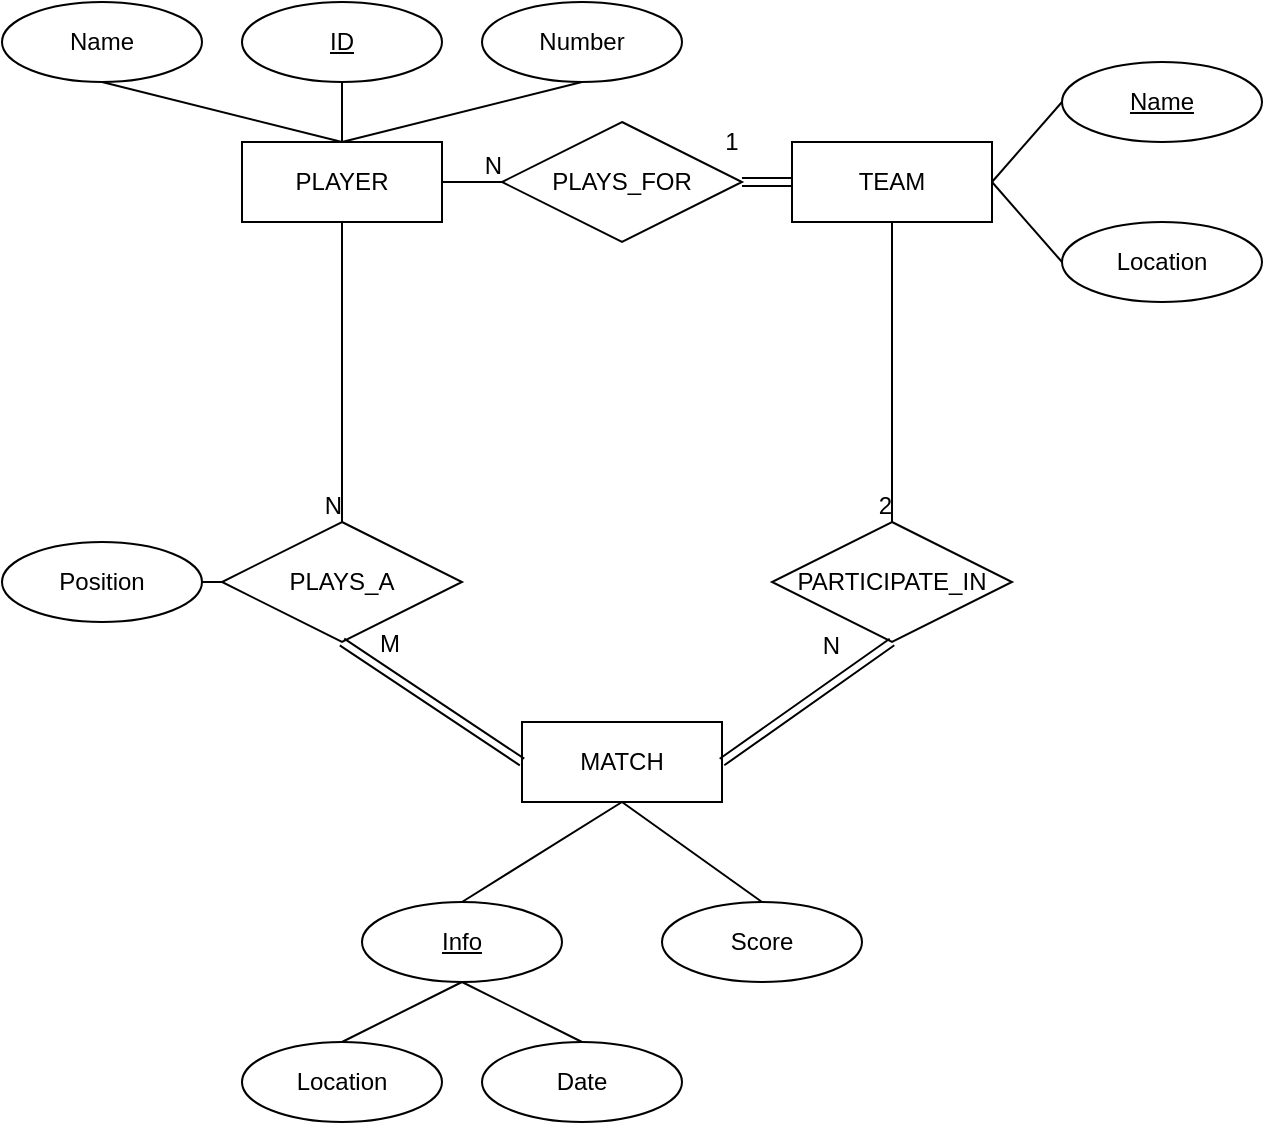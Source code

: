 <mxfile version="14.3.1" type="github" pages="2">
  <diagram id="WdS2INs172YmWACp49tR" name="Page-1">
    <mxGraphModel dx="535" dy="643" grid="1" gridSize="10" guides="1" tooltips="1" connect="1" arrows="1" fold="1" page="1" pageScale="1" pageWidth="850" pageHeight="1100" math="0" shadow="0">
      <root>
        <mxCell id="0" />
        <mxCell id="1" parent="0" />
        <mxCell id="Nc5LoaFdTFSpQLTesKFb-1" value="TEAM" style="whiteSpace=wrap;html=1;align=center;" parent="1" vertex="1">
          <mxGeometry x="1275" y="100" width="100" height="40" as="geometry" />
        </mxCell>
        <mxCell id="Nc5LoaFdTFSpQLTesKFb-2" value="PLAYER" style="whiteSpace=wrap;html=1;align=center;" parent="1" vertex="1">
          <mxGeometry x="1000" y="100" width="100" height="40" as="geometry" />
        </mxCell>
        <mxCell id="Nc5LoaFdTFSpQLTesKFb-3" value="MATCH" style="whiteSpace=wrap;html=1;align=center;" parent="1" vertex="1">
          <mxGeometry x="1140" y="390" width="100" height="40" as="geometry" />
        </mxCell>
        <mxCell id="Nc5LoaFdTFSpQLTesKFb-4" value="PLAYS_FOR" style="shape=rhombus;perimeter=rhombusPerimeter;whiteSpace=wrap;html=1;align=center;" parent="1" vertex="1">
          <mxGeometry x="1130" y="90" width="120" height="60" as="geometry" />
        </mxCell>
        <mxCell id="Nc5LoaFdTFSpQLTesKFb-5" value="PARTICIPATE_IN" style="shape=rhombus;perimeter=rhombusPerimeter;whiteSpace=wrap;html=1;align=center;" parent="1" vertex="1">
          <mxGeometry x="1265" y="290" width="120" height="60" as="geometry" />
        </mxCell>
        <mxCell id="Nc5LoaFdTFSpQLTesKFb-6" value="PLAYS_A" style="shape=rhombus;perimeter=rhombusPerimeter;whiteSpace=wrap;html=1;align=center;" parent="1" vertex="1">
          <mxGeometry x="990" y="290" width="120" height="60" as="geometry" />
        </mxCell>
        <mxCell id="Nc5LoaFdTFSpQLTesKFb-7" value="Name" style="ellipse;whiteSpace=wrap;html=1;align=center;" parent="1" vertex="1">
          <mxGeometry x="880" y="30" width="100" height="40" as="geometry" />
        </mxCell>
        <mxCell id="Nc5LoaFdTFSpQLTesKFb-8" value="&lt;u&gt;Name&lt;/u&gt;" style="ellipse;whiteSpace=wrap;html=1;align=center;" parent="1" vertex="1">
          <mxGeometry x="1410" y="60" width="100" height="40" as="geometry" />
        </mxCell>
        <mxCell id="Nc5LoaFdTFSpQLTesKFb-9" value="Number" style="ellipse;whiteSpace=wrap;html=1;align=center;" parent="1" vertex="1">
          <mxGeometry x="1120" y="30" width="100" height="40" as="geometry" />
        </mxCell>
        <mxCell id="Nc5LoaFdTFSpQLTesKFb-10" value="&lt;u&gt;ID&lt;/u&gt;" style="ellipse;whiteSpace=wrap;html=1;align=center;" parent="1" vertex="1">
          <mxGeometry x="1000" y="30" width="100" height="40" as="geometry" />
        </mxCell>
        <mxCell id="Nc5LoaFdTFSpQLTesKFb-11" value="Score" style="ellipse;whiteSpace=wrap;html=1;align=center;" parent="1" vertex="1">
          <mxGeometry x="1210" y="480" width="100" height="40" as="geometry" />
        </mxCell>
        <mxCell id="Nc5LoaFdTFSpQLTesKFb-12" value="&lt;u&gt;Info&lt;/u&gt;" style="ellipse;whiteSpace=wrap;html=1;align=center;" parent="1" vertex="1">
          <mxGeometry x="1060" y="480" width="100" height="40" as="geometry" />
        </mxCell>
        <mxCell id="Nc5LoaFdTFSpQLTesKFb-13" value="Position" style="ellipse;whiteSpace=wrap;html=1;align=center;" parent="1" vertex="1">
          <mxGeometry x="880" y="300" width="100" height="40" as="geometry" />
        </mxCell>
        <mxCell id="Nc5LoaFdTFSpQLTesKFb-39" value="" style="endArrow=none;html=1;rounded=0;entryX=0;entryY=0.5;entryDx=0;entryDy=0;exitX=1;exitY=0.5;exitDx=0;exitDy=0;" parent="1" source="Nc5LoaFdTFSpQLTesKFb-2" target="Nc5LoaFdTFSpQLTesKFb-4" edge="1">
          <mxGeometry relative="1" as="geometry">
            <mxPoint x="1020" y="270" as="sourcePoint" />
            <mxPoint x="1120" y="150" as="targetPoint" />
          </mxGeometry>
        </mxCell>
        <mxCell id="Nc5LoaFdTFSpQLTesKFb-40" value="N" style="resizable=0;html=1;align=right;verticalAlign=bottom;" parent="Nc5LoaFdTFSpQLTesKFb-39" connectable="0" vertex="1">
          <mxGeometry x="1" relative="1" as="geometry" />
        </mxCell>
        <mxCell id="Nc5LoaFdTFSpQLTesKFb-44" value="" style="endArrow=none;html=1;rounded=0;entryX=0;entryY=0.5;entryDx=0;entryDy=0;exitX=1;exitY=0.5;exitDx=0;exitDy=0;" parent="1" source="Nc5LoaFdTFSpQLTesKFb-1" target="Nc5LoaFdTFSpQLTesKFb-8" edge="1">
          <mxGeometry relative="1" as="geometry">
            <mxPoint x="1020" y="270" as="sourcePoint" />
            <mxPoint x="1180" y="270" as="targetPoint" />
          </mxGeometry>
        </mxCell>
        <mxCell id="Nc5LoaFdTFSpQLTesKFb-45" value="" style="endArrow=none;html=1;rounded=0;exitX=0.5;exitY=1;exitDx=0;exitDy=0;entryX=0.5;entryY=0;entryDx=0;entryDy=0;" parent="1" source="Nc5LoaFdTFSpQLTesKFb-9" target="Nc5LoaFdTFSpQLTesKFb-2" edge="1">
          <mxGeometry relative="1" as="geometry">
            <mxPoint x="1020" y="270" as="sourcePoint" />
            <mxPoint x="1180" y="270" as="targetPoint" />
          </mxGeometry>
        </mxCell>
        <mxCell id="Nc5LoaFdTFSpQLTesKFb-46" value="" style="endArrow=none;html=1;rounded=0;exitX=0.5;exitY=1;exitDx=0;exitDy=0;entryX=0.5;entryY=0;entryDx=0;entryDy=0;" parent="1" source="Nc5LoaFdTFSpQLTesKFb-10" target="Nc5LoaFdTFSpQLTesKFb-2" edge="1">
          <mxGeometry relative="1" as="geometry">
            <mxPoint x="1020" y="270" as="sourcePoint" />
            <mxPoint x="1180" y="270" as="targetPoint" />
          </mxGeometry>
        </mxCell>
        <mxCell id="Nc5LoaFdTFSpQLTesKFb-47" value="" style="endArrow=none;html=1;rounded=0;exitX=0.5;exitY=0;exitDx=0;exitDy=0;entryX=0.5;entryY=1;entryDx=0;entryDy=0;" parent="1" source="Nc5LoaFdTFSpQLTesKFb-2" target="Nc5LoaFdTFSpQLTesKFb-7" edge="1">
          <mxGeometry relative="1" as="geometry">
            <mxPoint x="1020" y="270" as="sourcePoint" />
            <mxPoint x="1180" y="270" as="targetPoint" />
          </mxGeometry>
        </mxCell>
        <mxCell id="Nc5LoaFdTFSpQLTesKFb-50" value="" style="endArrow=none;html=1;rounded=0;exitX=0.5;exitY=1;exitDx=0;exitDy=0;entryX=0.5;entryY=0;entryDx=0;entryDy=0;" parent="1" source="Nc5LoaFdTFSpQLTesKFb-2" target="Nc5LoaFdTFSpQLTesKFb-6" edge="1">
          <mxGeometry relative="1" as="geometry">
            <mxPoint x="1020" y="270" as="sourcePoint" />
            <mxPoint x="1010" y="260" as="targetPoint" />
          </mxGeometry>
        </mxCell>
        <mxCell id="Nc5LoaFdTFSpQLTesKFb-51" value="N" style="resizable=0;html=1;align=right;verticalAlign=bottom;" parent="Nc5LoaFdTFSpQLTesKFb-50" connectable="0" vertex="1">
          <mxGeometry x="1" relative="1" as="geometry" />
        </mxCell>
        <mxCell id="Nc5LoaFdTFSpQLTesKFb-58" value="" style="endArrow=none;html=1;rounded=0;exitX=0.5;exitY=0;exitDx=0;exitDy=0;entryX=0.5;entryY=1;entryDx=0;entryDy=0;" parent="1" source="Nc5LoaFdTFSpQLTesKFb-11" target="Nc5LoaFdTFSpQLTesKFb-3" edge="1">
          <mxGeometry relative="1" as="geometry">
            <mxPoint x="1010" y="370" as="sourcePoint" />
            <mxPoint x="1170" y="370" as="targetPoint" />
          </mxGeometry>
        </mxCell>
        <mxCell id="Nc5LoaFdTFSpQLTesKFb-59" value="" style="endArrow=none;html=1;rounded=0;entryX=0.5;entryY=0;entryDx=0;entryDy=0;exitX=0.5;exitY=1;exitDx=0;exitDy=0;" parent="1" source="Nc5LoaFdTFSpQLTesKFb-3" target="Nc5LoaFdTFSpQLTesKFb-12" edge="1">
          <mxGeometry relative="1" as="geometry">
            <mxPoint x="1010" y="370" as="sourcePoint" />
            <mxPoint x="1170" y="370" as="targetPoint" />
          </mxGeometry>
        </mxCell>
        <mxCell id="Nc5LoaFdTFSpQLTesKFb-60" value="" style="endArrow=none;html=1;rounded=0;entryX=0.5;entryY=0;entryDx=0;entryDy=0;exitX=0.5;exitY=1;exitDx=0;exitDy=0;" parent="1" source="Nc5LoaFdTFSpQLTesKFb-1" target="Nc5LoaFdTFSpQLTesKFb-5" edge="1">
          <mxGeometry relative="1" as="geometry">
            <mxPoint x="1020" y="270" as="sourcePoint" />
            <mxPoint x="1180" y="270" as="targetPoint" />
          </mxGeometry>
        </mxCell>
        <mxCell id="Nc5LoaFdTFSpQLTesKFb-61" value="2" style="resizable=0;html=1;align=right;verticalAlign=bottom;" parent="Nc5LoaFdTFSpQLTesKFb-60" connectable="0" vertex="1">
          <mxGeometry x="1" relative="1" as="geometry" />
        </mxCell>
        <mxCell id="Nc5LoaFdTFSpQLTesKFb-63" value="" style="endArrow=none;html=1;rounded=0;exitX=0;exitY=0.5;exitDx=0;exitDy=0;entryX=1;entryY=0.5;entryDx=0;entryDy=0;" parent="1" source="Nc5LoaFdTFSpQLTesKFb-6" target="Nc5LoaFdTFSpQLTesKFb-13" edge="1">
          <mxGeometry relative="1" as="geometry">
            <mxPoint x="1020" y="270" as="sourcePoint" />
            <mxPoint x="1180" y="270" as="targetPoint" />
          </mxGeometry>
        </mxCell>
        <mxCell id="Nc5LoaFdTFSpQLTesKFb-65" value="Location" style="ellipse;whiteSpace=wrap;html=1;align=center;" parent="1" vertex="1">
          <mxGeometry x="1410" y="140" width="100" height="40" as="geometry" />
        </mxCell>
        <mxCell id="Nc5LoaFdTFSpQLTesKFb-66" value="" style="endArrow=none;html=1;rounded=0;entryX=1;entryY=0.5;entryDx=0;entryDy=0;exitX=0;exitY=0.5;exitDx=0;exitDy=0;" parent="1" source="Nc5LoaFdTFSpQLTesKFb-65" target="Nc5LoaFdTFSpQLTesKFb-1" edge="1">
          <mxGeometry relative="1" as="geometry">
            <mxPoint x="1060" y="270" as="sourcePoint" />
            <mxPoint x="1220" y="270" as="targetPoint" />
          </mxGeometry>
        </mxCell>
        <mxCell id="Nc5LoaFdTFSpQLTesKFb-71" value="Location" style="ellipse;whiteSpace=wrap;html=1;align=center;" parent="1" vertex="1">
          <mxGeometry x="1000" y="550" width="100" height="40" as="geometry" />
        </mxCell>
        <mxCell id="Nc5LoaFdTFSpQLTesKFb-72" value="Date" style="ellipse;whiteSpace=wrap;html=1;align=center;" parent="1" vertex="1">
          <mxGeometry x="1120" y="550" width="100" height="40" as="geometry" />
        </mxCell>
        <mxCell id="Nc5LoaFdTFSpQLTesKFb-73" value="" style="endArrow=none;html=1;rounded=0;entryX=0.5;entryY=1;entryDx=0;entryDy=0;exitX=0.5;exitY=0;exitDx=0;exitDy=0;" parent="1" source="Nc5LoaFdTFSpQLTesKFb-72" target="Nc5LoaFdTFSpQLTesKFb-12" edge="1">
          <mxGeometry relative="1" as="geometry">
            <mxPoint x="1050" y="370" as="sourcePoint" />
            <mxPoint x="1210" y="370" as="targetPoint" />
          </mxGeometry>
        </mxCell>
        <mxCell id="Nc5LoaFdTFSpQLTesKFb-74" value="" style="endArrow=none;html=1;rounded=0;entryX=0.5;entryY=1;entryDx=0;entryDy=0;exitX=0.5;exitY=0;exitDx=0;exitDy=0;" parent="1" source="Nc5LoaFdTFSpQLTesKFb-71" target="Nc5LoaFdTFSpQLTesKFb-12" edge="1">
          <mxGeometry relative="1" as="geometry">
            <mxPoint x="1050" y="370" as="sourcePoint" />
            <mxPoint x="1210" y="370" as="targetPoint" />
          </mxGeometry>
        </mxCell>
        <mxCell id="Nc5LoaFdTFSpQLTesKFb-75" value="" style="shape=link;html=1;rounded=0;entryX=0;entryY=0.5;entryDx=0;entryDy=0;exitX=1;exitY=0.5;exitDx=0;exitDy=0;" parent="1" source="Nc5LoaFdTFSpQLTesKFb-4" target="Nc5LoaFdTFSpQLTesKFb-1" edge="1">
          <mxGeometry relative="1" as="geometry">
            <mxPoint x="1060" y="270" as="sourcePoint" />
            <mxPoint x="1220" y="270" as="targetPoint" />
          </mxGeometry>
        </mxCell>
        <mxCell id="Nc5LoaFdTFSpQLTesKFb-77" value="" style="shape=link;html=1;rounded=0;entryX=0.5;entryY=1;entryDx=0;entryDy=0;exitX=1;exitY=0.5;exitDx=0;exitDy=0;" parent="1" source="Nc5LoaFdTFSpQLTesKFb-3" target="Nc5LoaFdTFSpQLTesKFb-5" edge="1">
          <mxGeometry relative="1" as="geometry">
            <mxPoint x="1060" y="270" as="sourcePoint" />
            <mxPoint x="1220" y="270" as="targetPoint" />
          </mxGeometry>
        </mxCell>
        <mxCell id="Nc5LoaFdTFSpQLTesKFb-78" value="N" style="resizable=0;html=1;align=right;verticalAlign=bottom;" parent="Nc5LoaFdTFSpQLTesKFb-77" connectable="0" vertex="1">
          <mxGeometry x="1" relative="1" as="geometry">
            <mxPoint x="-25" y="10" as="offset" />
          </mxGeometry>
        </mxCell>
        <mxCell id="Nc5LoaFdTFSpQLTesKFb-79" value="" style="shape=link;html=1;rounded=0;exitX=0;exitY=0.5;exitDx=0;exitDy=0;entryX=0.5;entryY=1;entryDx=0;entryDy=0;" parent="1" source="Nc5LoaFdTFSpQLTesKFb-3" target="Nc5LoaFdTFSpQLTesKFb-6" edge="1">
          <mxGeometry relative="1" as="geometry">
            <mxPoint x="1060" y="270" as="sourcePoint" />
            <mxPoint x="1220" y="270" as="targetPoint" />
          </mxGeometry>
        </mxCell>
        <mxCell id="Nc5LoaFdTFSpQLTesKFb-80" value="M" style="resizable=0;html=1;align=right;verticalAlign=bottom;" parent="Nc5LoaFdTFSpQLTesKFb-79" connectable="0" vertex="1">
          <mxGeometry x="1" relative="1" as="geometry">
            <mxPoint x="29.77" y="9.8" as="offset" />
          </mxGeometry>
        </mxCell>
        <mxCell id="Gm6kIwPj3ChBM669WSrq-1" value="1" style="text;html=1;strokeColor=none;fillColor=none;align=center;verticalAlign=middle;whiteSpace=wrap;rounded=0;" vertex="1" parent="1">
          <mxGeometry x="1225" y="90" width="40" height="20" as="geometry" />
        </mxCell>
      </root>
    </mxGraphModel>
  </diagram>
  <diagram id="qkFkuVMnlX44rcDX6kiP" name="Page-2">
    <mxGraphModel dx="2604" dy="908" grid="1" gridSize="10" guides="1" tooltips="1" connect="1" arrows="1" fold="1" page="1" pageScale="1" pageWidth="850" pageHeight="1100" math="0" shadow="0">
      <root>
        <mxCell id="3qWHDsS7-IgNN26-2Q24-0" />
        <mxCell id="3qWHDsS7-IgNN26-2Q24-1" parent="3qWHDsS7-IgNN26-2Q24-0" />
        <mxCell id="3qWHDsS7-IgNN26-2Q24-2" value="AUTHOR" style="whiteSpace=wrap;html=1;align=center;" vertex="1" parent="3qWHDsS7-IgNN26-2Q24-1">
          <mxGeometry x="180" y="110" width="100" height="40" as="geometry" />
        </mxCell>
        <mxCell id="3qWHDsS7-IgNN26-2Q24-3" value="PAPER" style="whiteSpace=wrap;html=1;align=center;" vertex="1" parent="3qWHDsS7-IgNN26-2Q24-1">
          <mxGeometry x="180" y="430" width="100" height="40" as="geometry" />
        </mxCell>
        <mxCell id="3qWHDsS7-IgNN26-2Q24-4" value="REVIEWR" style="whiteSpace=wrap;html=1;align=center;" vertex="1" parent="3qWHDsS7-IgNN26-2Q24-1">
          <mxGeometry x="480" y="110" width="100" height="40" as="geometry" />
        </mxCell>
        <mxCell id="3qWHDsS7-IgNN26-2Q24-10" value="&lt;u&gt;Email_id&lt;/u&gt;" style="ellipse;whiteSpace=wrap;html=1;align=center;" vertex="1" parent="3qWHDsS7-IgNN26-2Q24-1">
          <mxGeometry x="50" y="80" width="100" height="40" as="geometry" />
        </mxCell>
        <mxCell id="3qWHDsS7-IgNN26-2Q24-11" value="Name" style="ellipse;whiteSpace=wrap;html=1;align=center;" vertex="1" parent="3qWHDsS7-IgNN26-2Q24-1">
          <mxGeometry x="50" y="130" width="100" height="40" as="geometry" />
        </mxCell>
        <mxCell id="3qWHDsS7-IgNN26-2Q24-12" value="Last_name" style="ellipse;whiteSpace=wrap;html=1;align=center;" vertex="1" parent="3qWHDsS7-IgNN26-2Q24-1">
          <mxGeometry x="-70" y="170" width="100" height="40" as="geometry" />
        </mxCell>
        <mxCell id="3qWHDsS7-IgNN26-2Q24-13" value="&lt;u&gt;Paper_key&lt;/u&gt;" style="ellipse;whiteSpace=wrap;html=1;align=center;" vertex="1" parent="3qWHDsS7-IgNN26-2Q24-1">
          <mxGeometry x="110" y="500" width="100" height="40" as="geometry" />
        </mxCell>
        <mxCell id="3qWHDsS7-IgNN26-2Q24-14" value="First_name" style="ellipse;whiteSpace=wrap;html=1;align=center;" vertex="1" parent="3qWHDsS7-IgNN26-2Q24-1">
          <mxGeometry x="-70" y="90" width="100" height="40" as="geometry" />
        </mxCell>
        <mxCell id="3qWHDsS7-IgNN26-2Q24-16" value="" style="endArrow=none;html=1;rounded=0;exitX=0;exitY=0.5;exitDx=0;exitDy=0;entryX=1;entryY=0.5;entryDx=0;entryDy=0;" edge="1" parent="3qWHDsS7-IgNN26-2Q24-1" source="3qWHDsS7-IgNN26-2Q24-2" target="3qWHDsS7-IgNN26-2Q24-10">
          <mxGeometry relative="1" as="geometry">
            <mxPoint x="520" y="390" as="sourcePoint" />
            <mxPoint x="680" y="390" as="targetPoint" />
          </mxGeometry>
        </mxCell>
        <mxCell id="3qWHDsS7-IgNN26-2Q24-18" value="" style="endArrow=none;html=1;rounded=0;exitX=1;exitY=0.5;exitDx=0;exitDy=0;entryX=0;entryY=0.5;entryDx=0;entryDy=0;" edge="1" parent="3qWHDsS7-IgNN26-2Q24-1" source="3qWHDsS7-IgNN26-2Q24-11" target="3qWHDsS7-IgNN26-2Q24-2">
          <mxGeometry relative="1" as="geometry">
            <mxPoint x="520" y="390" as="sourcePoint" />
            <mxPoint x="680" y="390" as="targetPoint" />
          </mxGeometry>
        </mxCell>
        <mxCell id="3qWHDsS7-IgNN26-2Q24-19" value="" style="endArrow=none;html=1;rounded=0;exitX=0;exitY=0.5;exitDx=0;exitDy=0;entryX=1;entryY=0.5;entryDx=0;entryDy=0;" edge="1" parent="3qWHDsS7-IgNN26-2Q24-1" source="3qWHDsS7-IgNN26-2Q24-11" target="3qWHDsS7-IgNN26-2Q24-12">
          <mxGeometry relative="1" as="geometry">
            <mxPoint x="520" y="360" as="sourcePoint" />
            <mxPoint x="680" y="360" as="targetPoint" />
          </mxGeometry>
        </mxCell>
        <mxCell id="3qWHDsS7-IgNN26-2Q24-20" value="" style="endArrow=none;html=1;rounded=0;exitX=0;exitY=0.5;exitDx=0;exitDy=0;entryX=1;entryY=0.5;entryDx=0;entryDy=0;" edge="1" parent="3qWHDsS7-IgNN26-2Q24-1" source="3qWHDsS7-IgNN26-2Q24-11" target="3qWHDsS7-IgNN26-2Q24-14">
          <mxGeometry relative="1" as="geometry">
            <mxPoint x="520" y="360" as="sourcePoint" />
            <mxPoint x="680" y="360" as="targetPoint" />
          </mxGeometry>
        </mxCell>
        <mxCell id="3qWHDsS7-IgNN26-2Q24-23" value="Title" style="ellipse;whiteSpace=wrap;html=1;align=center;" vertex="1" parent="3qWHDsS7-IgNN26-2Q24-1">
          <mxGeometry x="250" y="500" width="100" height="40" as="geometry" />
        </mxCell>
        <mxCell id="3qWHDsS7-IgNN26-2Q24-25" value="" style="endArrow=none;html=1;rounded=0;exitX=0;exitY=0.5;exitDx=0;exitDy=0;" edge="1" parent="3qWHDsS7-IgNN26-2Q24-1" source="3qWHDsS7-IgNN26-2Q24-23">
          <mxGeometry relative="1" as="geometry">
            <mxPoint x="520" y="570" as="sourcePoint" />
            <mxPoint x="230" y="520" as="targetPoint" />
          </mxGeometry>
        </mxCell>
        <mxCell id="3qWHDsS7-IgNN26-2Q24-26" value="" style="endArrow=none;html=1;rounded=0;entryX=1;entryY=0.5;entryDx=0;entryDy=0;" edge="1" parent="3qWHDsS7-IgNN26-2Q24-1" target="3qWHDsS7-IgNN26-2Q24-13">
          <mxGeometry relative="1" as="geometry">
            <mxPoint x="230" y="520" as="sourcePoint" />
            <mxPoint x="680" y="570" as="targetPoint" />
          </mxGeometry>
        </mxCell>
        <mxCell id="3qWHDsS7-IgNN26-2Q24-27" value="" style="endArrow=none;html=1;rounded=0;exitX=0.5;exitY=1;exitDx=0;exitDy=0;entryX=0;entryY=0.5;entryDx=0;entryDy=0;" edge="1" parent="3qWHDsS7-IgNN26-2Q24-1" source="3qWHDsS7-IgNN26-2Q24-3" target="3qWHDsS7-IgNN26-2Q24-28">
          <mxGeometry relative="1" as="geometry">
            <mxPoint x="520" y="570" as="sourcePoint" />
            <mxPoint x="230" y="630" as="targetPoint" />
            <Array as="points">
              <mxPoint x="230" y="540" />
              <mxPoint x="230" y="610" />
            </Array>
          </mxGeometry>
        </mxCell>
        <mxCell id="3qWHDsS7-IgNN26-2Q24-28" value="Efile_name" style="ellipse;whiteSpace=wrap;html=1;align=center;" vertex="1" parent="3qWHDsS7-IgNN26-2Q24-1">
          <mxGeometry x="250" y="590" width="100" height="40" as="geometry" />
        </mxCell>
        <mxCell id="3qWHDsS7-IgNN26-2Q24-29" value="Abstract" style="ellipse;whiteSpace=wrap;html=1;align=center;" vertex="1" parent="3qWHDsS7-IgNN26-2Q24-1">
          <mxGeometry x="110" y="590" width="100" height="40" as="geometry" />
        </mxCell>
        <mxCell id="3qWHDsS7-IgNN26-2Q24-31" value="" style="endArrow=none;html=1;rounded=0;exitX=0.5;exitY=1;exitDx=0;exitDy=0;entryX=0.5;entryY=0;entryDx=0;entryDy=0;" edge="1" parent="3qWHDsS7-IgNN26-2Q24-1" source="3qWHDsS7-IgNN26-2Q24-35" target="3qWHDsS7-IgNN26-2Q24-3">
          <mxGeometry relative="1" as="geometry">
            <mxPoint x="590" y="390" as="sourcePoint" />
            <mxPoint x="750" y="390" as="targetPoint" />
          </mxGeometry>
        </mxCell>
        <mxCell id="3qWHDsS7-IgNN26-2Q24-32" value="" style="endArrow=none;html=1;rounded=0;exitX=0.5;exitY=1;exitDx=0;exitDy=0;entryX=0.5;entryY=0;entryDx=0;entryDy=0;" edge="1" parent="3qWHDsS7-IgNN26-2Q24-1" source="3qWHDsS7-IgNN26-2Q24-2" target="3qWHDsS7-IgNN26-2Q24-35">
          <mxGeometry relative="1" as="geometry">
            <mxPoint x="590" y="390" as="sourcePoint" />
            <mxPoint x="750" y="390" as="targetPoint" />
          </mxGeometry>
        </mxCell>
        <mxCell id="3qWHDsS7-IgNN26-2Q24-33" value="" style="endArrow=none;html=1;rounded=0;entryX=1;entryY=0.5;entryDx=0;entryDy=0;" edge="1" parent="3qWHDsS7-IgNN26-2Q24-1" target="3qWHDsS7-IgNN26-2Q24-29">
          <mxGeometry relative="1" as="geometry">
            <mxPoint x="230" y="610" as="sourcePoint" />
            <mxPoint x="750" y="570" as="targetPoint" />
          </mxGeometry>
        </mxCell>
        <mxCell id="3qWHDsS7-IgNN26-2Q24-34" value="WROTE" style="shape=rhombus;perimeter=rhombusPerimeter;whiteSpace=wrap;html=1;align=center;" vertex="1" parent="3qWHDsS7-IgNN26-2Q24-1">
          <mxGeometry x="90" y="260" width="120" height="60" as="geometry" />
        </mxCell>
        <mxCell id="3qWHDsS7-IgNN26-2Q24-35" value="CAN_BE_&lt;br&gt;CONTACTED&lt;br&gt;_FOR" style="shape=rhombus;perimeter=rhombusPerimeter;whiteSpace=wrap;html=1;align=center;" vertex="1" parent="3qWHDsS7-IgNN26-2Q24-1">
          <mxGeometry x="240" y="260" width="120" height="60" as="geometry" />
        </mxCell>
        <mxCell id="3qWHDsS7-IgNN26-2Q24-38" value="" style="endArrow=none;html=1;rounded=0;entryX=1;entryY=0.5;entryDx=0;entryDy=0;exitX=0;exitY=0.5;exitDx=0;exitDy=0;" edge="1" parent="3qWHDsS7-IgNN26-2Q24-1" source="3qWHDsS7-IgNN26-2Q24-46" target="3qWHDsS7-IgNN26-2Q24-45">
          <mxGeometry relative="1" as="geometry">
            <mxPoint x="590" y="450" as="sourcePoint" />
            <mxPoint x="750" y="450" as="targetPoint" />
          </mxGeometry>
        </mxCell>
        <mxCell id="3qWHDsS7-IgNN26-2Q24-39" value="" style="endArrow=none;html=1;rounded=0;entryX=1;entryY=0.5;entryDx=0;entryDy=0;exitX=0;exitY=0.5;exitDx=0;exitDy=0;" edge="1" parent="3qWHDsS7-IgNN26-2Q24-1" source="3qWHDsS7-IgNN26-2Q24-47" target="3qWHDsS7-IgNN26-2Q24-45">
          <mxGeometry relative="1" as="geometry">
            <mxPoint x="590" y="450" as="sourcePoint" />
            <mxPoint x="750" y="450" as="targetPoint" />
          </mxGeometry>
        </mxCell>
        <mxCell id="3qWHDsS7-IgNN26-2Q24-40" value="" style="endArrow=none;html=1;rounded=0;exitX=0.5;exitY=1;exitDx=0;exitDy=0;entryX=0.5;entryY=0;entryDx=0;entryDy=0;" edge="1" parent="3qWHDsS7-IgNN26-2Q24-1" source="3qWHDsS7-IgNN26-2Q24-2" target="3qWHDsS7-IgNN26-2Q24-34">
          <mxGeometry relative="1" as="geometry">
            <mxPoint x="590" y="380" as="sourcePoint" />
            <mxPoint x="750" y="380" as="targetPoint" />
          </mxGeometry>
        </mxCell>
        <mxCell id="3qWHDsS7-IgNN26-2Q24-41" value="&lt;u&gt;Email&lt;/u&gt;" style="ellipse;whiteSpace=wrap;html=1;align=center;" vertex="1" parent="3qWHDsS7-IgNN26-2Q24-1">
          <mxGeometry x="630" y="110" width="100" height="40" as="geometry" />
        </mxCell>
        <mxCell id="3qWHDsS7-IgNN26-2Q24-43" value="Affiliation" style="ellipse;whiteSpace=wrap;html=1;align=center;" vertex="1" parent="3qWHDsS7-IgNN26-2Q24-1">
          <mxGeometry x="630" y="260" width="100" height="40" as="geometry" />
        </mxCell>
        <mxCell id="3qWHDsS7-IgNN26-2Q24-44" value="Phone_number" style="ellipse;whiteSpace=wrap;html=1;align=center;" vertex="1" parent="3qWHDsS7-IgNN26-2Q24-1">
          <mxGeometry x="630" y="210" width="100" height="40" as="geometry" />
        </mxCell>
        <mxCell id="3qWHDsS7-IgNN26-2Q24-45" value="name" style="ellipse;whiteSpace=wrap;html=1;align=center;" vertex="1" parent="3qWHDsS7-IgNN26-2Q24-1">
          <mxGeometry x="630" y="160" width="100" height="40" as="geometry" />
        </mxCell>
        <mxCell id="3qWHDsS7-IgNN26-2Q24-46" value="Last_name" style="ellipse;whiteSpace=wrap;html=1;align=center;" vertex="1" parent="3qWHDsS7-IgNN26-2Q24-1">
          <mxGeometry x="770" y="200" width="100" height="40" as="geometry" />
        </mxCell>
        <mxCell id="3qWHDsS7-IgNN26-2Q24-47" value="First_name" style="ellipse;whiteSpace=wrap;html=1;align=center;" vertex="1" parent="3qWHDsS7-IgNN26-2Q24-1">
          <mxGeometry x="770" y="120" width="100" height="40" as="geometry" />
        </mxCell>
        <mxCell id="3qWHDsS7-IgNN26-2Q24-56" value="" style="endArrow=none;html=1;rounded=0;entryX=0;entryY=0.5;entryDx=0;entryDy=0;" edge="1" parent="3qWHDsS7-IgNN26-2Q24-1" target="3qWHDsS7-IgNN26-2Q24-43">
          <mxGeometry relative="1" as="geometry">
            <mxPoint x="610" y="280" as="sourcePoint" />
            <mxPoint x="670" y="380" as="targetPoint" />
          </mxGeometry>
        </mxCell>
        <mxCell id="3qWHDsS7-IgNN26-2Q24-57" value="" style="endArrow=none;html=1;rounded=0;entryX=0;entryY=0.5;entryDx=0;entryDy=0;" edge="1" parent="3qWHDsS7-IgNN26-2Q24-1" target="3qWHDsS7-IgNN26-2Q24-44">
          <mxGeometry relative="1" as="geometry">
            <mxPoint x="610" y="230" as="sourcePoint" />
            <mxPoint x="670" y="380" as="targetPoint" />
          </mxGeometry>
        </mxCell>
        <mxCell id="3qWHDsS7-IgNN26-2Q24-58" value="" style="endArrow=none;html=1;rounded=0;entryX=0;entryY=0.5;entryDx=0;entryDy=0;" edge="1" parent="3qWHDsS7-IgNN26-2Q24-1" target="3qWHDsS7-IgNN26-2Q24-45">
          <mxGeometry relative="1" as="geometry">
            <mxPoint x="610" y="180" as="sourcePoint" />
            <mxPoint x="670" y="380" as="targetPoint" />
          </mxGeometry>
        </mxCell>
        <mxCell id="3qWHDsS7-IgNN26-2Q24-59" value="" style="endArrow=none;html=1;rounded=0;entryX=0;entryY=0.5;entryDx=0;entryDy=0;" edge="1" parent="3qWHDsS7-IgNN26-2Q24-1" target="3qWHDsS7-IgNN26-2Q24-41">
          <mxGeometry relative="1" as="geometry">
            <mxPoint x="610" y="130" as="sourcePoint" />
            <mxPoint x="670" y="380" as="targetPoint" />
          </mxGeometry>
        </mxCell>
        <mxCell id="3qWHDsS7-IgNN26-2Q24-60" value="" style="endArrow=none;html=1;rounded=0;exitX=1;exitY=0.5;exitDx=0;exitDy=0;entryX=0;entryY=0.5;entryDx=0;entryDy=0;" edge="1" parent="3qWHDsS7-IgNN26-2Q24-1" source="3qWHDsS7-IgNN26-2Q24-4" target="3qWHDsS7-IgNN26-2Q24-61">
          <mxGeometry relative="1" as="geometry">
            <mxPoint x="510" y="380" as="sourcePoint" />
            <mxPoint x="630" y="330" as="targetPoint" />
            <Array as="points">
              <mxPoint x="610" y="130" />
              <mxPoint x="610" y="330" />
            </Array>
          </mxGeometry>
        </mxCell>
        <mxCell id="3qWHDsS7-IgNN26-2Q24-61" value="Topics_of_interest" style="ellipse;shape=doubleEllipse;margin=3;whiteSpace=wrap;html=1;align=center;" vertex="1" parent="3qWHDsS7-IgNN26-2Q24-1">
          <mxGeometry x="630" y="310" width="100" height="40" as="geometry" />
        </mxCell>
        <mxCell id="V8k4w5JabK7ugf5Z1jAs-0" value="N" style="text;html=1;strokeColor=none;fillColor=none;align=center;verticalAlign=middle;whiteSpace=wrap;rounded=0;" vertex="1" parent="3qWHDsS7-IgNN26-2Q24-1">
          <mxGeometry x="120" y="220" width="40" height="20" as="geometry" />
        </mxCell>
        <mxCell id="V8k4w5JabK7ugf5Z1jAs-1" value="M" style="text;html=1;strokeColor=none;fillColor=none;align=center;verticalAlign=middle;whiteSpace=wrap;rounded=0;" vertex="1" parent="3qWHDsS7-IgNN26-2Q24-1">
          <mxGeometry x="120" y="330" width="40" height="20" as="geometry" />
        </mxCell>
        <mxCell id="V8k4w5JabK7ugf5Z1jAs-2" value="1" style="text;html=1;strokeColor=none;fillColor=none;align=center;verticalAlign=middle;whiteSpace=wrap;rounded=0;" vertex="1" parent="3qWHDsS7-IgNN26-2Q24-1">
          <mxGeometry x="300" y="240" width="40" height="20" as="geometry" />
        </mxCell>
        <mxCell id="V8k4w5JabK7ugf5Z1jAs-3" value="N" style="text;html=1;strokeColor=none;fillColor=none;align=center;verticalAlign=middle;whiteSpace=wrap;rounded=0;" vertex="1" parent="3qWHDsS7-IgNN26-2Q24-1">
          <mxGeometry x="280" y="330" width="40" height="20" as="geometry" />
        </mxCell>
        <mxCell id="V8k4w5JabK7ugf5Z1jAs-7" value="Categories_results" style="ellipse;whiteSpace=wrap;html=1;align=center;" vertex="1" parent="3qWHDsS7-IgNN26-2Q24-1">
          <mxGeometry x="560" y="500" width="100" height="40" as="geometry" />
        </mxCell>
        <mxCell id="V8k4w5JabK7ugf5Z1jAs-8" value="Relevance_to&lt;br&gt;_conference" style="ellipse;whiteSpace=wrap;html=1;align=center;" vertex="1" parent="3qWHDsS7-IgNN26-2Q24-1">
          <mxGeometry x="740" y="600" width="100" height="40" as="geometry" />
        </mxCell>
        <mxCell id="V8k4w5JabK7ugf5Z1jAs-9" value="Technical_merit" style="ellipse;whiteSpace=wrap;html=1;align=center;" vertex="1" parent="3qWHDsS7-IgNN26-2Q24-1">
          <mxGeometry x="400" y="600" width="100" height="40" as="geometry" />
        </mxCell>
        <mxCell id="V8k4w5JabK7ugf5Z1jAs-10" value="Originality" style="ellipse;whiteSpace=wrap;html=1;align=center;" vertex="1" parent="3qWHDsS7-IgNN26-2Q24-1">
          <mxGeometry x="620" y="600" width="100" height="40" as="geometry" />
        </mxCell>
        <mxCell id="V8k4w5JabK7ugf5Z1jAs-11" value="Readability" style="ellipse;whiteSpace=wrap;html=1;align=center;" vertex="1" parent="3qWHDsS7-IgNN26-2Q24-1">
          <mxGeometry x="510" y="600" width="100" height="40" as="geometry" />
        </mxCell>
        <mxCell id="V8k4w5JabK7ugf5Z1jAs-12" value="" style="endArrow=none;html=1;rounded=0;exitX=0.5;exitY=1;exitDx=0;exitDy=0;" edge="1" parent="3qWHDsS7-IgNN26-2Q24-1" source="V8k4w5JabK7ugf5Z1jAs-7" target="V8k4w5JabK7ugf5Z1jAs-10">
          <mxGeometry relative="1" as="geometry">
            <mxPoint x="520" y="500" as="sourcePoint" />
            <mxPoint x="680" y="500" as="targetPoint" />
          </mxGeometry>
        </mxCell>
        <mxCell id="V8k4w5JabK7ugf5Z1jAs-13" value="" style="endArrow=none;html=1;rounded=0;entryX=0.5;entryY=0;entryDx=0;entryDy=0;" edge="1" parent="3qWHDsS7-IgNN26-2Q24-1" target="V8k4w5JabK7ugf5Z1jAs-11">
          <mxGeometry relative="1" as="geometry">
            <mxPoint x="610" y="540" as="sourcePoint" />
            <mxPoint x="680" y="500" as="targetPoint" />
          </mxGeometry>
        </mxCell>
        <mxCell id="V8k4w5JabK7ugf5Z1jAs-14" value="" style="endArrow=none;html=1;rounded=0;exitX=0.5;exitY=1;exitDx=0;exitDy=0;entryX=0.5;entryY=0;entryDx=0;entryDy=0;" edge="1" parent="3qWHDsS7-IgNN26-2Q24-1" source="V8k4w5JabK7ugf5Z1jAs-7" target="V8k4w5JabK7ugf5Z1jAs-9">
          <mxGeometry relative="1" as="geometry">
            <mxPoint x="520" y="500" as="sourcePoint" />
            <mxPoint x="420" y="600" as="targetPoint" />
          </mxGeometry>
        </mxCell>
        <mxCell id="V8k4w5JabK7ugf5Z1jAs-15" value="" style="endArrow=none;html=1;rounded=0;entryX=0.5;entryY=0;entryDx=0;entryDy=0;exitX=0.5;exitY=1;exitDx=0;exitDy=0;" edge="1" parent="3qWHDsS7-IgNN26-2Q24-1" source="V8k4w5JabK7ugf5Z1jAs-7" target="V8k4w5JabK7ugf5Z1jAs-8">
          <mxGeometry relative="1" as="geometry">
            <mxPoint x="520" y="500" as="sourcePoint" />
            <mxPoint x="680" y="500" as="targetPoint" />
          </mxGeometry>
        </mxCell>
        <mxCell id="V8k4w5JabK7ugf5Z1jAs-16" value="" style="endArrow=none;html=1;rounded=0;entryX=0.5;entryY=0;entryDx=0;entryDy=0;exitX=0.5;exitY=1;exitDx=0;exitDy=0;" edge="1" parent="3qWHDsS7-IgNN26-2Q24-1" source="V8k4w5JabK7ugf5Z1jAs-36" target="V8k4w5JabK7ugf5Z1jAs-7">
          <mxGeometry relative="1" as="geometry">
            <mxPoint x="530" y="470" as="sourcePoint" />
            <mxPoint x="740" y="430" as="targetPoint" />
          </mxGeometry>
        </mxCell>
        <mxCell id="V8k4w5JabK7ugf5Z1jAs-20" value="" style="endArrow=none;html=1;rounded=0;entryX=0;entryY=0.5;entryDx=0;entryDy=0;exitX=1;exitY=0.5;exitDx=0;exitDy=0;" edge="1" parent="3qWHDsS7-IgNN26-2Q24-1" source="3qWHDsS7-IgNN26-2Q24-3" target="V8k4w5JabK7ugf5Z1jAs-38">
          <mxGeometry relative="1" as="geometry">
            <mxPoint x="380" y="360" as="sourcePoint" />
            <mxPoint x="320" y="450" as="targetPoint" />
          </mxGeometry>
        </mxCell>
        <mxCell id="V8k4w5JabK7ugf5Z1jAs-22" value="" style="endArrow=none;html=1;rounded=0;entryX=0.5;entryY=0;entryDx=0;entryDy=0;exitX=0.5;exitY=1;exitDx=0;exitDy=0;" edge="1" parent="3qWHDsS7-IgNN26-2Q24-1" source="3qWHDsS7-IgNN26-2Q24-4" target="V8k4w5JabK7ugf5Z1jAs-37">
          <mxGeometry relative="1" as="geometry">
            <mxPoint x="380" y="360" as="sourcePoint" />
            <mxPoint x="530" y="280" as="targetPoint" />
          </mxGeometry>
        </mxCell>
        <mxCell id="V8k4w5JabK7ugf5Z1jAs-23" value="N" style="text;html=1;strokeColor=none;fillColor=none;align=center;verticalAlign=middle;whiteSpace=wrap;rounded=0;" vertex="1" parent="3qWHDsS7-IgNN26-2Q24-1">
          <mxGeometry x="490" y="340" width="40" height="20" as="geometry" />
        </mxCell>
        <mxCell id="V8k4w5JabK7ugf5Z1jAs-24" value="(2,4)" style="text;html=1;strokeColor=none;fillColor=none;align=center;verticalAlign=middle;whiteSpace=wrap;rounded=0;" vertex="1" parent="3qWHDsS7-IgNN26-2Q24-1">
          <mxGeometry x="480" y="250" width="40" height="20" as="geometry" />
        </mxCell>
        <mxCell id="V8k4w5JabK7ugf5Z1jAs-25" value="1" style="text;html=1;strokeColor=none;fillColor=none;align=center;verticalAlign=middle;whiteSpace=wrap;rounded=0;" vertex="1" parent="3qWHDsS7-IgNN26-2Q24-1">
          <mxGeometry x="290" y="420" width="40" height="20" as="geometry" />
        </mxCell>
        <mxCell id="V8k4w5JabK7ugf5Z1jAs-26" value="1" style="text;html=1;strokeColor=none;fillColor=none;align=center;verticalAlign=middle;whiteSpace=wrap;rounded=0;" vertex="1" parent="3qWHDsS7-IgNN26-2Q24-1">
          <mxGeometry x="420" y="420" width="40" height="20" as="geometry" />
        </mxCell>
        <mxCell id="V8k4w5JabK7ugf5Z1jAs-28" value="" style="endArrow=none;html=1;entryX=0.5;entryY=1;entryDx=0;entryDy=0;exitX=0.5;exitY=0;exitDx=0;exitDy=0;" edge="1" parent="3qWHDsS7-IgNN26-2Q24-1" source="V8k4w5JabK7ugf5Z1jAs-29" target="V8k4w5JabK7ugf5Z1jAs-36">
          <mxGeometry width="50" height="50" relative="1" as="geometry">
            <mxPoint x="560" y="540" as="sourcePoint" />
            <mxPoint x="530" y="470" as="targetPoint" />
          </mxGeometry>
        </mxCell>
        <mxCell id="V8k4w5JabK7ugf5Z1jAs-29" value="Recommendation" style="ellipse;whiteSpace=wrap;html=1;align=center;" vertex="1" parent="3qWHDsS7-IgNN26-2Q24-1">
          <mxGeometry x="400" y="500" width="100" height="40" as="geometry" />
        </mxCell>
        <mxCell id="V8k4w5JabK7ugf5Z1jAs-30" value="" style="shape=link;html=1;rounded=0;exitX=1;exitY=0.5;exitDx=0;exitDy=0;entryX=0;entryY=0.5;entryDx=0;entryDy=0;" edge="1" parent="3qWHDsS7-IgNN26-2Q24-1" source="V8k4w5JabK7ugf5Z1jAs-38" target="V8k4w5JabK7ugf5Z1jAs-36">
          <mxGeometry relative="1" as="geometry">
            <mxPoint x="630" y="380" as="sourcePoint" />
            <mxPoint x="480" y="451" as="targetPoint" />
          </mxGeometry>
        </mxCell>
        <mxCell id="V8k4w5JabK7ugf5Z1jAs-32" value="" style="shape=link;html=1;rounded=0;entryX=0.5;entryY=0;entryDx=0;entryDy=0;exitX=0.768;exitY=-0.476;exitDx=0;exitDy=0;exitPerimeter=0;" edge="1" parent="3qWHDsS7-IgNN26-2Q24-1" source="V8k4w5JabK7ugf5Z1jAs-1" target="3qWHDsS7-IgNN26-2Q24-3">
          <mxGeometry relative="1" as="geometry">
            <mxPoint x="-40" y="400" as="sourcePoint" />
            <mxPoint x="120" y="400" as="targetPoint" />
          </mxGeometry>
        </mxCell>
        <mxCell id="V8k4w5JabK7ugf5Z1jAs-33" value="1" style="resizable=0;html=1;align=right;verticalAlign=bottom;" connectable="0" vertex="1" parent="V8k4w5JabK7ugf5Z1jAs-32">
          <mxGeometry x="1" relative="1" as="geometry" />
        </mxCell>
        <mxCell id="V8k4w5JabK7ugf5Z1jAs-34" value="" style="shape=link;html=1;rounded=0;exitX=0.5;exitY=1;exitDx=0;exitDy=0;entryX=0.5;entryY=0;entryDx=0;entryDy=0;" edge="1" parent="3qWHDsS7-IgNN26-2Q24-1" source="V8k4w5JabK7ugf5Z1jAs-37" target="V8k4w5JabK7ugf5Z1jAs-36">
          <mxGeometry relative="1" as="geometry">
            <mxPoint x="260" y="370" as="sourcePoint" />
            <mxPoint x="530" y="430" as="targetPoint" />
          </mxGeometry>
        </mxCell>
        <mxCell id="V8k4w5JabK7ugf5Z1jAs-36" value="REVIEW" style="shape=ext;margin=3;double=1;whiteSpace=wrap;html=1;align=center;" vertex="1" parent="3qWHDsS7-IgNN26-2Q24-1">
          <mxGeometry x="480" y="430" width="100" height="40" as="geometry" />
        </mxCell>
        <mxCell id="V8k4w5JabK7ugf5Z1jAs-37" value="WRITES" style="shape=rhombus;double=1;perimeter=rhombusPerimeter;whiteSpace=wrap;html=1;align=center;" vertex="1" parent="3qWHDsS7-IgNN26-2Q24-1">
          <mxGeometry x="470" y="270" width="120" height="60" as="geometry" />
        </mxCell>
        <mxCell id="V8k4w5JabK7ugf5Z1jAs-38" value="HAS_A" style="shape=rhombus;double=1;perimeter=rhombusPerimeter;whiteSpace=wrap;html=1;align=center;" vertex="1" parent="3qWHDsS7-IgNN26-2Q24-1">
          <mxGeometry x="310" y="420" width="120" height="60" as="geometry" />
        </mxCell>
      </root>
    </mxGraphModel>
  </diagram>
</mxfile>

